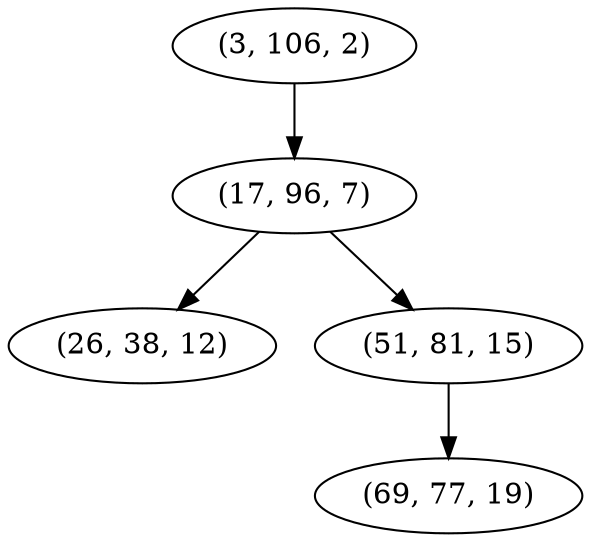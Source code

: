 digraph tree {
    "(3, 106, 2)";
    "(17, 96, 7)";
    "(26, 38, 12)";
    "(51, 81, 15)";
    "(69, 77, 19)";
    "(3, 106, 2)" -> "(17, 96, 7)";
    "(17, 96, 7)" -> "(26, 38, 12)";
    "(17, 96, 7)" -> "(51, 81, 15)";
    "(51, 81, 15)" -> "(69, 77, 19)";
}
